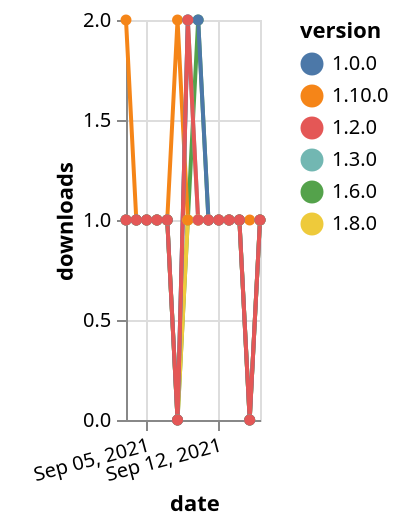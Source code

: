 {"$schema": "https://vega.github.io/schema/vega-lite/v5.json", "description": "A simple bar chart with embedded data.", "data": {"values": [{"date": "2021-09-03", "total": 140, "delta": 1, "version": "1.6.0"}, {"date": "2021-09-04", "total": 141, "delta": 1, "version": "1.6.0"}, {"date": "2021-09-05", "total": 142, "delta": 1, "version": "1.6.0"}, {"date": "2021-09-06", "total": 143, "delta": 1, "version": "1.6.0"}, {"date": "2021-09-07", "total": 144, "delta": 1, "version": "1.6.0"}, {"date": "2021-09-08", "total": 144, "delta": 0, "version": "1.6.0"}, {"date": "2021-09-09", "total": 145, "delta": 1, "version": "1.6.0"}, {"date": "2021-09-10", "total": 147, "delta": 2, "version": "1.6.0"}, {"date": "2021-09-11", "total": 148, "delta": 1, "version": "1.6.0"}, {"date": "2021-09-12", "total": 149, "delta": 1, "version": "1.6.0"}, {"date": "2021-09-13", "total": 150, "delta": 1, "version": "1.6.0"}, {"date": "2021-09-14", "total": 151, "delta": 1, "version": "1.6.0"}, {"date": "2021-09-15", "total": 151, "delta": 0, "version": "1.6.0"}, {"date": "2021-09-16", "total": 152, "delta": 1, "version": "1.6.0"}, {"date": "2021-09-03", "total": 160, "delta": 1, "version": "1.8.0"}, {"date": "2021-09-04", "total": 161, "delta": 1, "version": "1.8.0"}, {"date": "2021-09-05", "total": 162, "delta": 1, "version": "1.8.0"}, {"date": "2021-09-06", "total": 163, "delta": 1, "version": "1.8.0"}, {"date": "2021-09-07", "total": 164, "delta": 1, "version": "1.8.0"}, {"date": "2021-09-08", "total": 164, "delta": 0, "version": "1.8.0"}, {"date": "2021-09-09", "total": 165, "delta": 1, "version": "1.8.0"}, {"date": "2021-09-10", "total": 166, "delta": 1, "version": "1.8.0"}, {"date": "2021-09-11", "total": 167, "delta": 1, "version": "1.8.0"}, {"date": "2021-09-12", "total": 168, "delta": 1, "version": "1.8.0"}, {"date": "2021-09-13", "total": 169, "delta": 1, "version": "1.8.0"}, {"date": "2021-09-14", "total": 170, "delta": 1, "version": "1.8.0"}, {"date": "2021-09-15", "total": 170, "delta": 0, "version": "1.8.0"}, {"date": "2021-09-16", "total": 171, "delta": 1, "version": "1.8.0"}, {"date": "2021-09-03", "total": 113, "delta": 2, "version": "1.10.0"}, {"date": "2021-09-04", "total": 114, "delta": 1, "version": "1.10.0"}, {"date": "2021-09-05", "total": 115, "delta": 1, "version": "1.10.0"}, {"date": "2021-09-06", "total": 116, "delta": 1, "version": "1.10.0"}, {"date": "2021-09-07", "total": 117, "delta": 1, "version": "1.10.0"}, {"date": "2021-09-08", "total": 119, "delta": 2, "version": "1.10.0"}, {"date": "2021-09-09", "total": 120, "delta": 1, "version": "1.10.0"}, {"date": "2021-09-10", "total": 121, "delta": 1, "version": "1.10.0"}, {"date": "2021-09-11", "total": 122, "delta": 1, "version": "1.10.0"}, {"date": "2021-09-12", "total": 123, "delta": 1, "version": "1.10.0"}, {"date": "2021-09-13", "total": 124, "delta": 1, "version": "1.10.0"}, {"date": "2021-09-14", "total": 125, "delta": 1, "version": "1.10.0"}, {"date": "2021-09-15", "total": 126, "delta": 1, "version": "1.10.0"}, {"date": "2021-09-16", "total": 127, "delta": 1, "version": "1.10.0"}, {"date": "2021-09-03", "total": 171, "delta": 1, "version": "1.3.0"}, {"date": "2021-09-04", "total": 172, "delta": 1, "version": "1.3.0"}, {"date": "2021-09-05", "total": 173, "delta": 1, "version": "1.3.0"}, {"date": "2021-09-06", "total": 174, "delta": 1, "version": "1.3.0"}, {"date": "2021-09-07", "total": 175, "delta": 1, "version": "1.3.0"}, {"date": "2021-09-08", "total": 175, "delta": 0, "version": "1.3.0"}, {"date": "2021-09-09", "total": 177, "delta": 2, "version": "1.3.0"}, {"date": "2021-09-10", "total": 178, "delta": 1, "version": "1.3.0"}, {"date": "2021-09-11", "total": 179, "delta": 1, "version": "1.3.0"}, {"date": "2021-09-12", "total": 180, "delta": 1, "version": "1.3.0"}, {"date": "2021-09-13", "total": 181, "delta": 1, "version": "1.3.0"}, {"date": "2021-09-14", "total": 182, "delta": 1, "version": "1.3.0"}, {"date": "2021-09-15", "total": 182, "delta": 0, "version": "1.3.0"}, {"date": "2021-09-16", "total": 183, "delta": 1, "version": "1.3.0"}, {"date": "2021-09-03", "total": 217, "delta": 1, "version": "1.0.0"}, {"date": "2021-09-04", "total": 218, "delta": 1, "version": "1.0.0"}, {"date": "2021-09-05", "total": 219, "delta": 1, "version": "1.0.0"}, {"date": "2021-09-06", "total": 220, "delta": 1, "version": "1.0.0"}, {"date": "2021-09-07", "total": 221, "delta": 1, "version": "1.0.0"}, {"date": "2021-09-08", "total": 221, "delta": 0, "version": "1.0.0"}, {"date": "2021-09-09", "total": 223, "delta": 2, "version": "1.0.0"}, {"date": "2021-09-10", "total": 225, "delta": 2, "version": "1.0.0"}, {"date": "2021-09-11", "total": 226, "delta": 1, "version": "1.0.0"}, {"date": "2021-09-12", "total": 227, "delta": 1, "version": "1.0.0"}, {"date": "2021-09-13", "total": 228, "delta": 1, "version": "1.0.0"}, {"date": "2021-09-14", "total": 229, "delta": 1, "version": "1.0.0"}, {"date": "2021-09-15", "total": 229, "delta": 0, "version": "1.0.0"}, {"date": "2021-09-16", "total": 230, "delta": 1, "version": "1.0.0"}, {"date": "2021-09-03", "total": 178, "delta": 1, "version": "1.2.0"}, {"date": "2021-09-04", "total": 179, "delta": 1, "version": "1.2.0"}, {"date": "2021-09-05", "total": 180, "delta": 1, "version": "1.2.0"}, {"date": "2021-09-06", "total": 181, "delta": 1, "version": "1.2.0"}, {"date": "2021-09-07", "total": 182, "delta": 1, "version": "1.2.0"}, {"date": "2021-09-08", "total": 182, "delta": 0, "version": "1.2.0"}, {"date": "2021-09-09", "total": 184, "delta": 2, "version": "1.2.0"}, {"date": "2021-09-10", "total": 185, "delta": 1, "version": "1.2.0"}, {"date": "2021-09-11", "total": 186, "delta": 1, "version": "1.2.0"}, {"date": "2021-09-12", "total": 187, "delta": 1, "version": "1.2.0"}, {"date": "2021-09-13", "total": 188, "delta": 1, "version": "1.2.0"}, {"date": "2021-09-14", "total": 189, "delta": 1, "version": "1.2.0"}, {"date": "2021-09-15", "total": 189, "delta": 0, "version": "1.2.0"}, {"date": "2021-09-16", "total": 190, "delta": 1, "version": "1.2.0"}]}, "width": "container", "mark": {"type": "line", "point": {"filled": true}}, "encoding": {"x": {"field": "date", "type": "temporal", "timeUnit": "yearmonthdate", "title": "date", "axis": {"labelAngle": -15}}, "y": {"field": "delta", "type": "quantitative", "title": "downloads"}, "color": {"field": "version", "type": "nominal"}, "tooltip": {"field": "delta"}}}